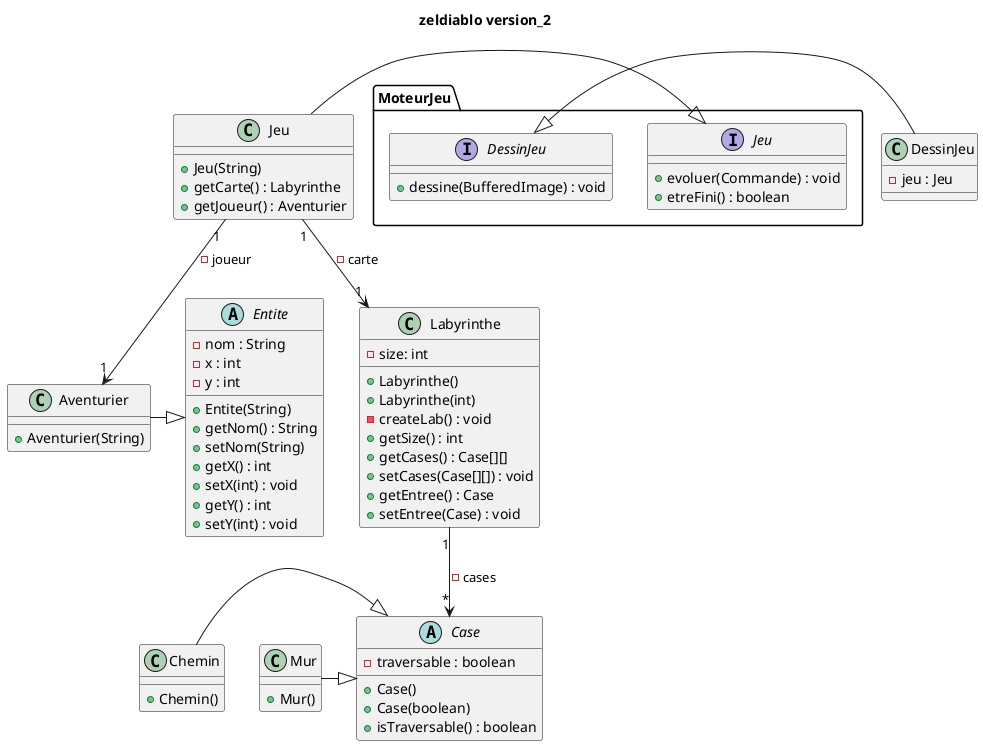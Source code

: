 @startuml
title zeldiablo version_2

class Jeu{

    + Jeu(String)
    + getCarte() : Labyrinthe
    + getJoueur() : Aventurier
}

abstract class Case{
    - traversable : boolean
    + Case()
    + Case(boolean)
    + isTraversable() : boolean
}

class Chemin{

    + Chemin()
}

class Mur{

    + Mur()
}

class Labyrinthe{

    - size: int

    + Labyrinthe()
    + Labyrinthe(int)
    - createLab() : void
    + getSize() : int
    + getCases() : Case[][]
    + setCases(Case[][]) : void
    + getEntree() : Case
    + setEntree(Case) : void
}



abstract class Entite{

    - nom : String
    - x : int
    - y : int

    + Entite(String)
    + getNom() : String
    + setNom(String)
    + getX() : int
    + setX(int) : void
    + getY() : int
    + setY(int) : void

}

class Aventurier{

    + Aventurier(String)
}

class DessinJeu{
    - jeu : Jeu
}

interface MoteurJeu.DessinJeu{
    + dessine(BufferedImage) : void
}

interface MoteurJeu.Jeu{
    + evoluer(Commande) : void
    + etreFini() : boolean
}

Labyrinthe "1" --> "*" Case : - cases
Chemin -|> Case
Mur -|> Case
Jeu -|> MoteurJeu.Jeu
DessinJeu -|> MoteurJeu.DessinJeu
Aventurier -|> Entite
Jeu "1" --> "1" Labyrinthe : - carte
Jeu "1" --> "1" Aventurier : - joueur

@enduml
